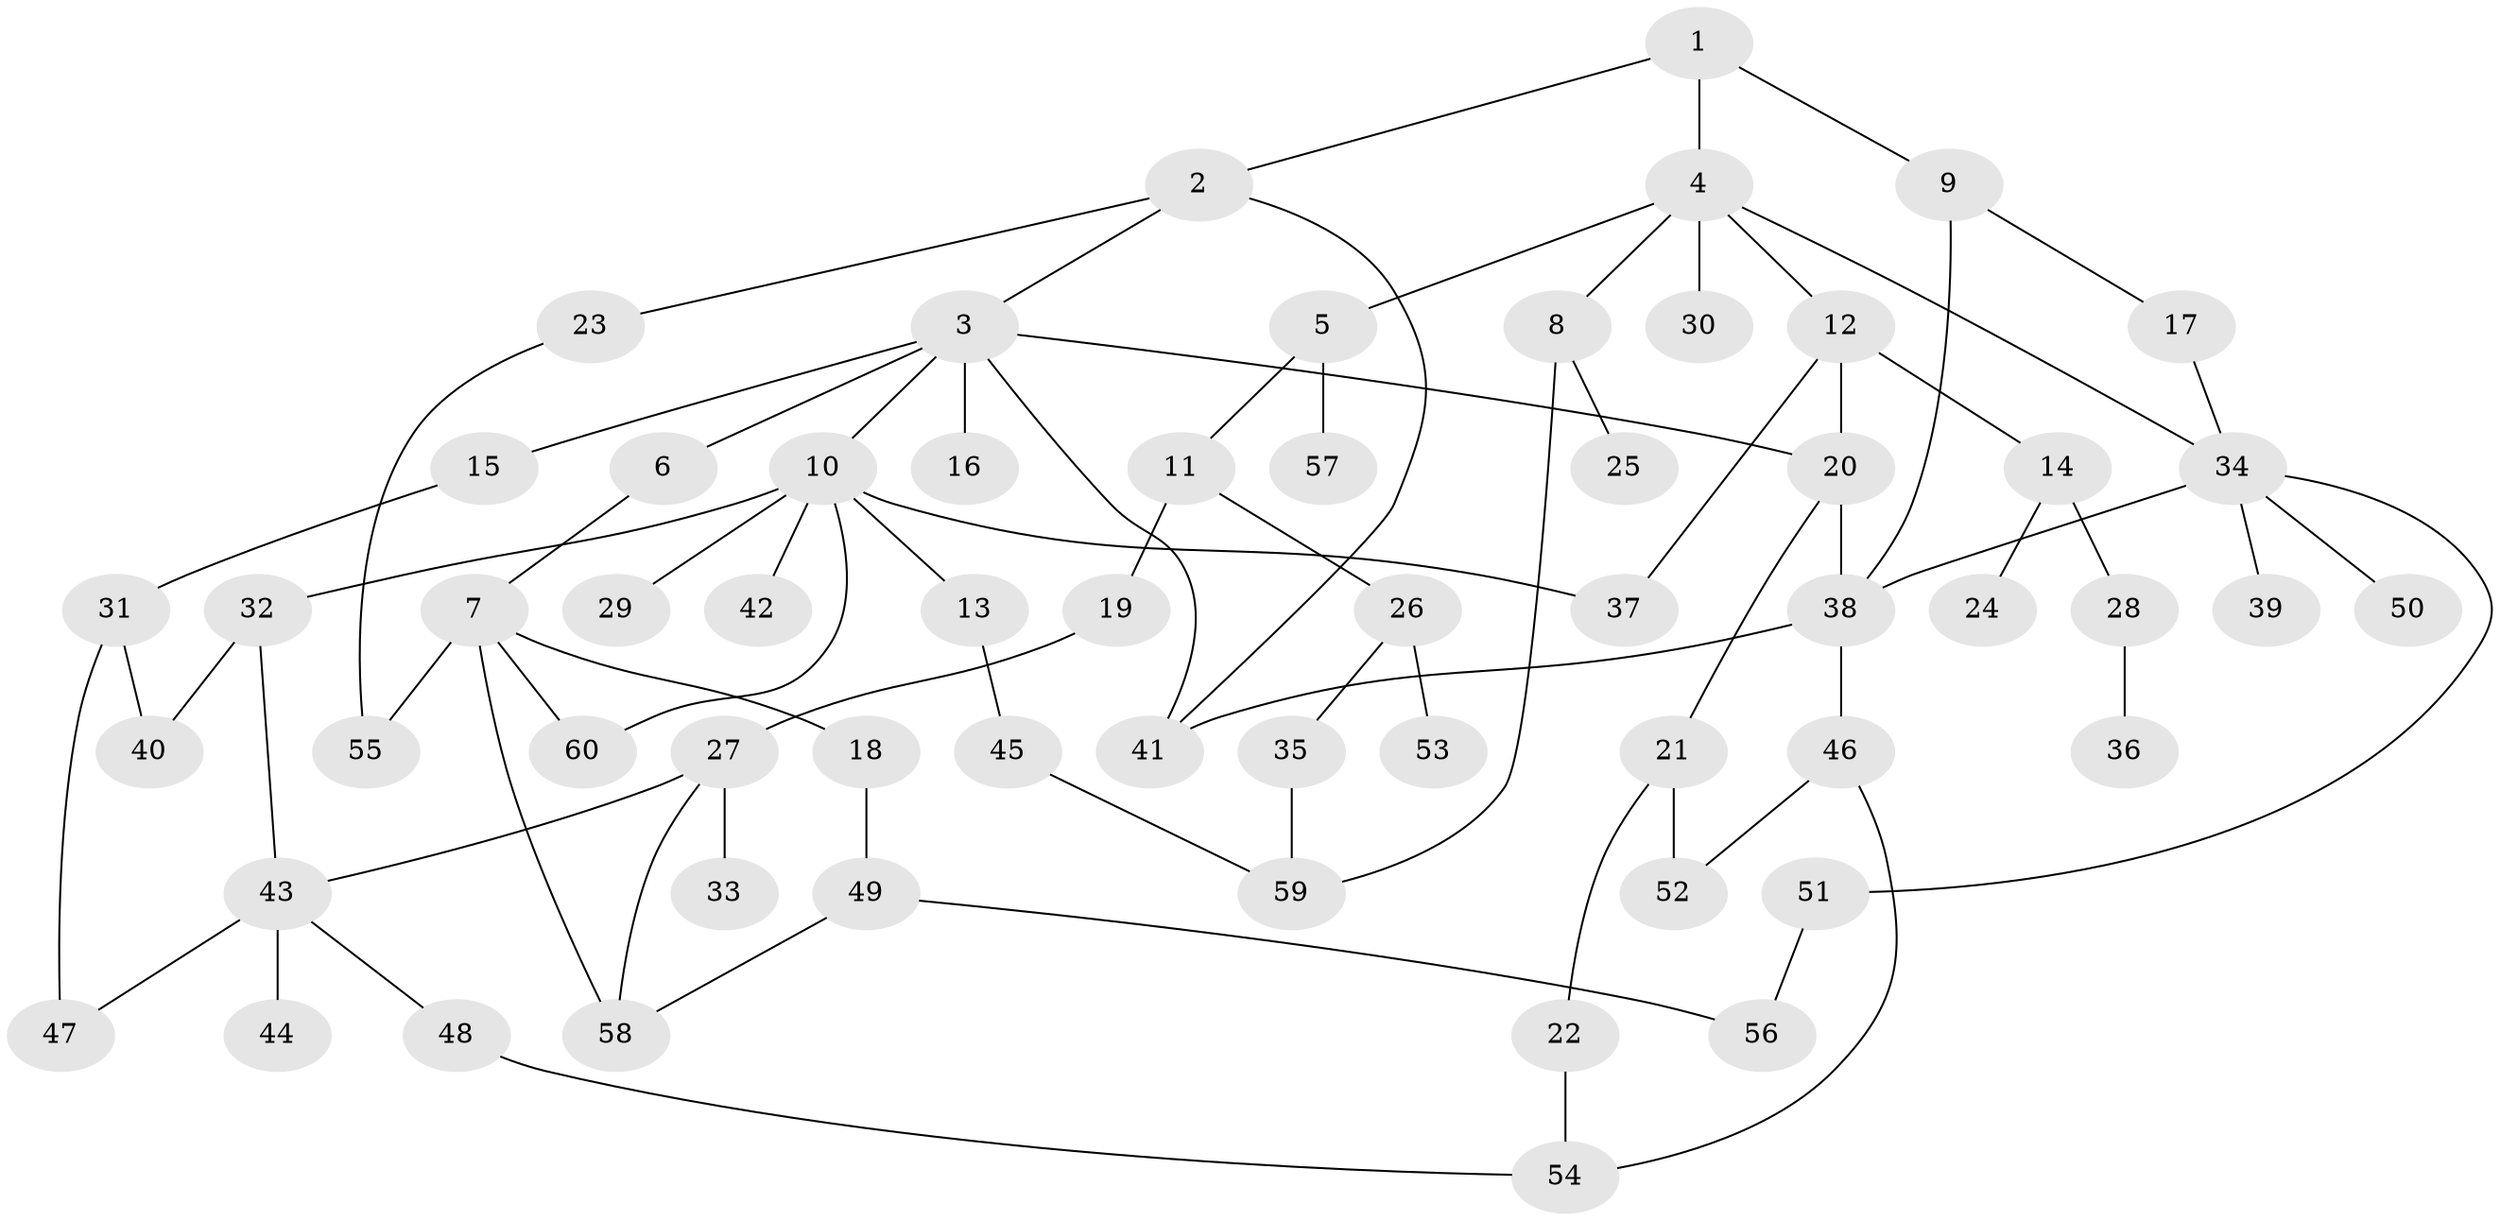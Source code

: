 // Generated by graph-tools (version 1.1) at 2025/41/03/09/25 04:41:57]
// undirected, 60 vertices, 79 edges
graph export_dot {
graph [start="1"]
  node [color=gray90,style=filled];
  1;
  2;
  3;
  4;
  5;
  6;
  7;
  8;
  9;
  10;
  11;
  12;
  13;
  14;
  15;
  16;
  17;
  18;
  19;
  20;
  21;
  22;
  23;
  24;
  25;
  26;
  27;
  28;
  29;
  30;
  31;
  32;
  33;
  34;
  35;
  36;
  37;
  38;
  39;
  40;
  41;
  42;
  43;
  44;
  45;
  46;
  47;
  48;
  49;
  50;
  51;
  52;
  53;
  54;
  55;
  56;
  57;
  58;
  59;
  60;
  1 -- 2;
  1 -- 4;
  1 -- 9;
  2 -- 3;
  2 -- 23;
  2 -- 41;
  3 -- 6;
  3 -- 10;
  3 -- 15;
  3 -- 16;
  3 -- 41;
  3 -- 20;
  4 -- 5;
  4 -- 8;
  4 -- 12;
  4 -- 30;
  4 -- 34;
  5 -- 11;
  5 -- 57;
  6 -- 7;
  7 -- 18;
  7 -- 60;
  7 -- 55;
  7 -- 58;
  8 -- 25;
  8 -- 59;
  9 -- 17;
  9 -- 38;
  10 -- 13;
  10 -- 29;
  10 -- 32;
  10 -- 42;
  10 -- 37;
  10 -- 60;
  11 -- 19;
  11 -- 26;
  12 -- 14;
  12 -- 20;
  12 -- 37;
  13 -- 45;
  14 -- 24;
  14 -- 28;
  15 -- 31;
  17 -- 34;
  18 -- 49;
  19 -- 27;
  20 -- 21;
  20 -- 38;
  21 -- 22;
  21 -- 52;
  22 -- 54;
  23 -- 55;
  26 -- 35;
  26 -- 53;
  27 -- 33;
  27 -- 43;
  27 -- 58;
  28 -- 36;
  31 -- 40;
  31 -- 47;
  32 -- 40;
  32 -- 43;
  34 -- 39;
  34 -- 50;
  34 -- 51;
  34 -- 38;
  35 -- 59;
  38 -- 41;
  38 -- 46;
  43 -- 44;
  43 -- 47;
  43 -- 48;
  45 -- 59;
  46 -- 52;
  46 -- 54;
  48 -- 54;
  49 -- 58;
  49 -- 56;
  51 -- 56;
}
